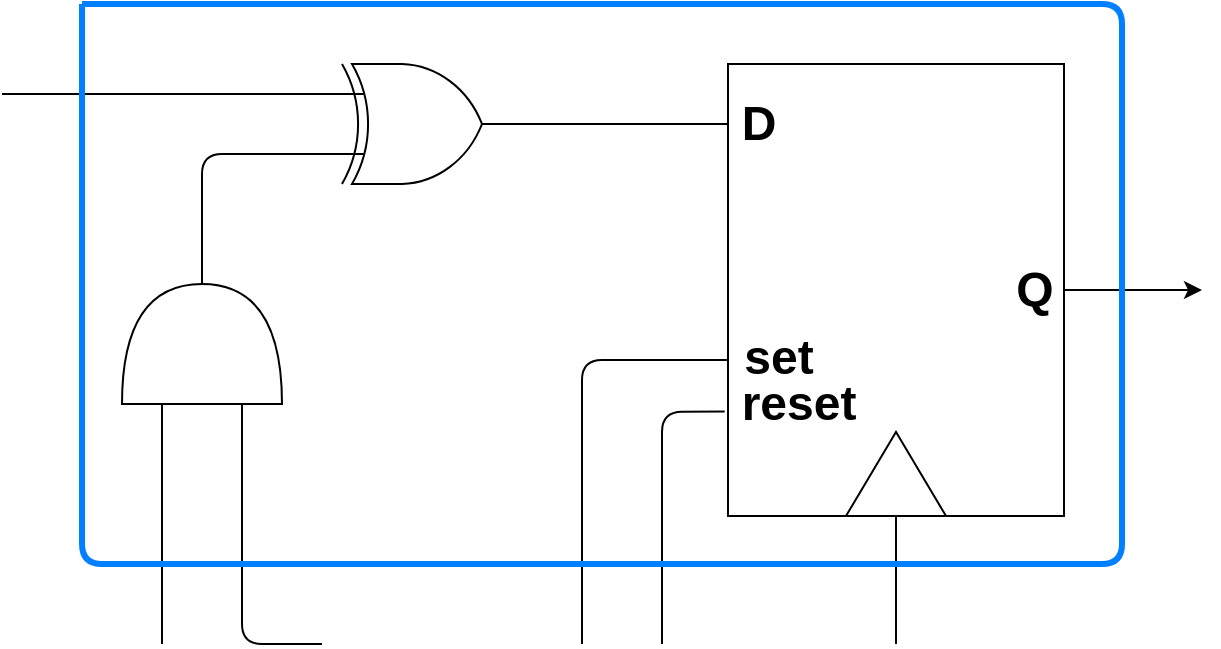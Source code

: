<mxfile version="12.9.3" type="device"><diagram id="sjPEJa8knqOnG231cYnd" name="Page-1"><mxGraphModel dx="1422" dy="822" grid="1" gridSize="10" guides="1" tooltips="1" connect="1" arrows="1" fold="1" page="1" pageScale="1" pageWidth="827" pageHeight="1169" math="0" shadow="0"><root><mxCell id="0"/><mxCell id="1" parent="0"/><mxCell id="6CG8EN4WFKaDokV_3OSb-1" value="" style="verticalLabelPosition=bottom;shadow=0;dashed=0;align=center;html=1;verticalAlign=top;shape=mxgraph.electrical.logic_gates.logic_gate;operation=xor;" parent="1" vertex="1"><mxGeometry x="240" y="190" width="100" height="60" as="geometry"/></mxCell><mxCell id="6CG8EN4WFKaDokV_3OSb-2" value="" style="shape=or;whiteSpace=wrap;html=1;rotation=-90;" parent="1" vertex="1"><mxGeometry x="150" y="290" width="60" height="80" as="geometry"/></mxCell><mxCell id="6CG8EN4WFKaDokV_3OSb-5" value="" style="endArrow=none;html=1;entryX=0;entryY=0.25;entryDx=0;entryDy=0;entryPerimeter=0;" parent="1" target="6CG8EN4WFKaDokV_3OSb-1" edge="1"><mxGeometry width="50" height="50" relative="1" as="geometry"><mxPoint x="80" y="205" as="sourcePoint"/><mxPoint x="180" y="170" as="targetPoint"/></mxGeometry></mxCell><mxCell id="6CG8EN4WFKaDokV_3OSb-6" value="" style="endArrow=none;html=1;entryX=0;entryY=0.75;entryDx=0;entryDy=0;entryPerimeter=0;exitX=1;exitY=0.5;exitDx=0;exitDy=0;exitPerimeter=0;" parent="1" source="6CG8EN4WFKaDokV_3OSb-2" target="6CG8EN4WFKaDokV_3OSb-1" edge="1"><mxGeometry width="50" height="50" relative="1" as="geometry"><mxPoint x="360" y="370" as="sourcePoint"/><mxPoint x="410" y="320" as="targetPoint"/><Array as="points"><mxPoint x="180" y="235"/></Array></mxGeometry></mxCell><mxCell id="6CG8EN4WFKaDokV_3OSb-7" value="" style="endArrow=none;html=1;entryX=0;entryY=0.25;entryDx=0;entryDy=0;entryPerimeter=0;" parent="1" target="6CG8EN4WFKaDokV_3OSb-2" edge="1"><mxGeometry width="50" height="50" relative="1" as="geometry"><mxPoint x="160" y="480" as="sourcePoint"/><mxPoint x="160" y="380" as="targetPoint"/></mxGeometry></mxCell><mxCell id="6CG8EN4WFKaDokV_3OSb-8" value="" style="endArrow=none;html=1;entryX=0;entryY=0.75;entryDx=0;entryDy=0;entryPerimeter=0;" parent="1" target="6CG8EN4WFKaDokV_3OSb-2" edge="1"><mxGeometry width="50" height="50" relative="1" as="geometry"><mxPoint x="240" y="480" as="sourcePoint"/><mxPoint x="410" y="320" as="targetPoint"/><Array as="points"><mxPoint x="200" y="480"/></Array></mxGeometry></mxCell><mxCell id="6CG8EN4WFKaDokV_3OSb-9" value="" style="endArrow=none;html=1;exitX=1;exitY=0.5;exitDx=0;exitDy=0;exitPerimeter=0;entryX=0.867;entryY=0.042;entryDx=0;entryDy=0;entryPerimeter=0;" parent="1" source="6CG8EN4WFKaDokV_3OSb-1" target="6CG8EN4WFKaDokV_3OSb-10" edge="1"><mxGeometry width="50" height="50" relative="1" as="geometry"><mxPoint x="360" y="370" as="sourcePoint"/><mxPoint x="440" y="220" as="targetPoint"/></mxGeometry></mxCell><mxCell id="6CG8EN4WFKaDokV_3OSb-10" value="" style="rounded=0;whiteSpace=wrap;html=1;rotation=-90;" parent="1" vertex="1"><mxGeometry x="414" y="219" width="226" height="168" as="geometry"/></mxCell><mxCell id="6CG8EN4WFKaDokV_3OSb-11" value="" style="triangle;whiteSpace=wrap;html=1;rotation=-90;" parent="1" vertex="1"><mxGeometry x="506" y="370" width="42" height="50" as="geometry"/></mxCell><mxCell id="6CG8EN4WFKaDokV_3OSb-12" value="" style="endArrow=none;html=1;entryX=0;entryY=0.5;entryDx=0;entryDy=0;" parent="1" target="6CG8EN4WFKaDokV_3OSb-11" edge="1"><mxGeometry width="50" height="50" relative="1" as="geometry"><mxPoint x="527" y="480" as="sourcePoint"/><mxPoint x="540" y="450" as="targetPoint"/></mxGeometry></mxCell><mxCell id="6CG8EN4WFKaDokV_3OSb-13" value="" style="endArrow=classic;html=1;exitX=0.5;exitY=1;exitDx=0;exitDy=0;" parent="1" source="6CG8EN4WFKaDokV_3OSb-10" edge="1"><mxGeometry width="50" height="50" relative="1" as="geometry"><mxPoint x="360" y="370" as="sourcePoint"/><mxPoint x="680" y="303" as="targetPoint"/></mxGeometry></mxCell><mxCell id="6CG8EN4WFKaDokV_3OSb-14" value="&lt;font size=&quot;1&quot;&gt;&lt;b style=&quot;font-size: 24px&quot;&gt;D&lt;/b&gt;&lt;/font&gt;" style="text;html=1;align=center;verticalAlign=middle;resizable=0;points=[];autosize=1;" parent="1" vertex="1"><mxGeometry x="443" y="210" width="30" height="20" as="geometry"/></mxCell><mxCell id="6CG8EN4WFKaDokV_3OSb-15" value="&lt;font size=&quot;1&quot;&gt;&lt;b style=&quot;font-size: 24px&quot;&gt;Q&lt;/b&gt;&lt;/font&gt;" style="text;html=1;align=center;verticalAlign=middle;resizable=0;points=[];autosize=1;" parent="1" vertex="1"><mxGeometry x="581" y="293" width="30" height="20" as="geometry"/></mxCell><mxCell id="6CG8EN4WFKaDokV_3OSb-17" value="&lt;font size=&quot;1&quot;&gt;&lt;b style=&quot;font-size: 24px&quot;&gt;set&lt;/b&gt;&lt;/font&gt;" style="text;html=1;align=center;verticalAlign=middle;resizable=0;points=[];autosize=1;" parent="1" vertex="1"><mxGeometry x="443" y="327" width="50" height="20" as="geometry"/></mxCell><mxCell id="6CG8EN4WFKaDokV_3OSb-18" value="&lt;font size=&quot;1&quot;&gt;&lt;b style=&quot;font-size: 24px&quot;&gt;reset&lt;/b&gt;&lt;/font&gt;" style="text;html=1;align=center;verticalAlign=middle;resizable=0;points=[];autosize=1;" parent="1" vertex="1"><mxGeometry x="443" y="350" width="70" height="20" as="geometry"/></mxCell><mxCell id="6CG8EN4WFKaDokV_3OSb-19" value="" style="endArrow=none;html=1;entryX=-0.011;entryY=0.55;entryDx=0;entryDy=0;entryPerimeter=0;" parent="1" target="6CG8EN4WFKaDokV_3OSb-17" edge="1"><mxGeometry width="50" height="50" relative="1" as="geometry"><mxPoint x="370" y="480" as="sourcePoint"/><mxPoint x="410" y="320" as="targetPoint"/><Array as="points"><mxPoint x="370" y="338"/></Array></mxGeometry></mxCell><mxCell id="6CG8EN4WFKaDokV_3OSb-20" value="" style="endArrow=none;html=1;entryX=-0.024;entryY=0.686;entryDx=0;entryDy=0;entryPerimeter=0;" parent="1" target="6CG8EN4WFKaDokV_3OSb-18" edge="1"><mxGeometry width="50" height="50" relative="1" as="geometry"><mxPoint x="410" y="480" as="sourcePoint"/><mxPoint x="452.45" y="348" as="targetPoint"/><Array as="points"><mxPoint x="410" y="364"/></Array></mxGeometry></mxCell><mxCell id="6CG8EN4WFKaDokV_3OSb-22" value="" style="endArrow=none;html=1;strokeColor=#007FFF;strokeWidth=3;" parent="1" edge="1"><mxGeometry width="50" height="50" relative="1" as="geometry"><mxPoint x="120" y="160" as="sourcePoint"/><mxPoint x="120" y="160" as="targetPoint"/><Array as="points"><mxPoint x="640" y="160"/><mxPoint x="640" y="440"/><mxPoint x="120" y="440"/></Array></mxGeometry></mxCell></root></mxGraphModel></diagram></mxfile>